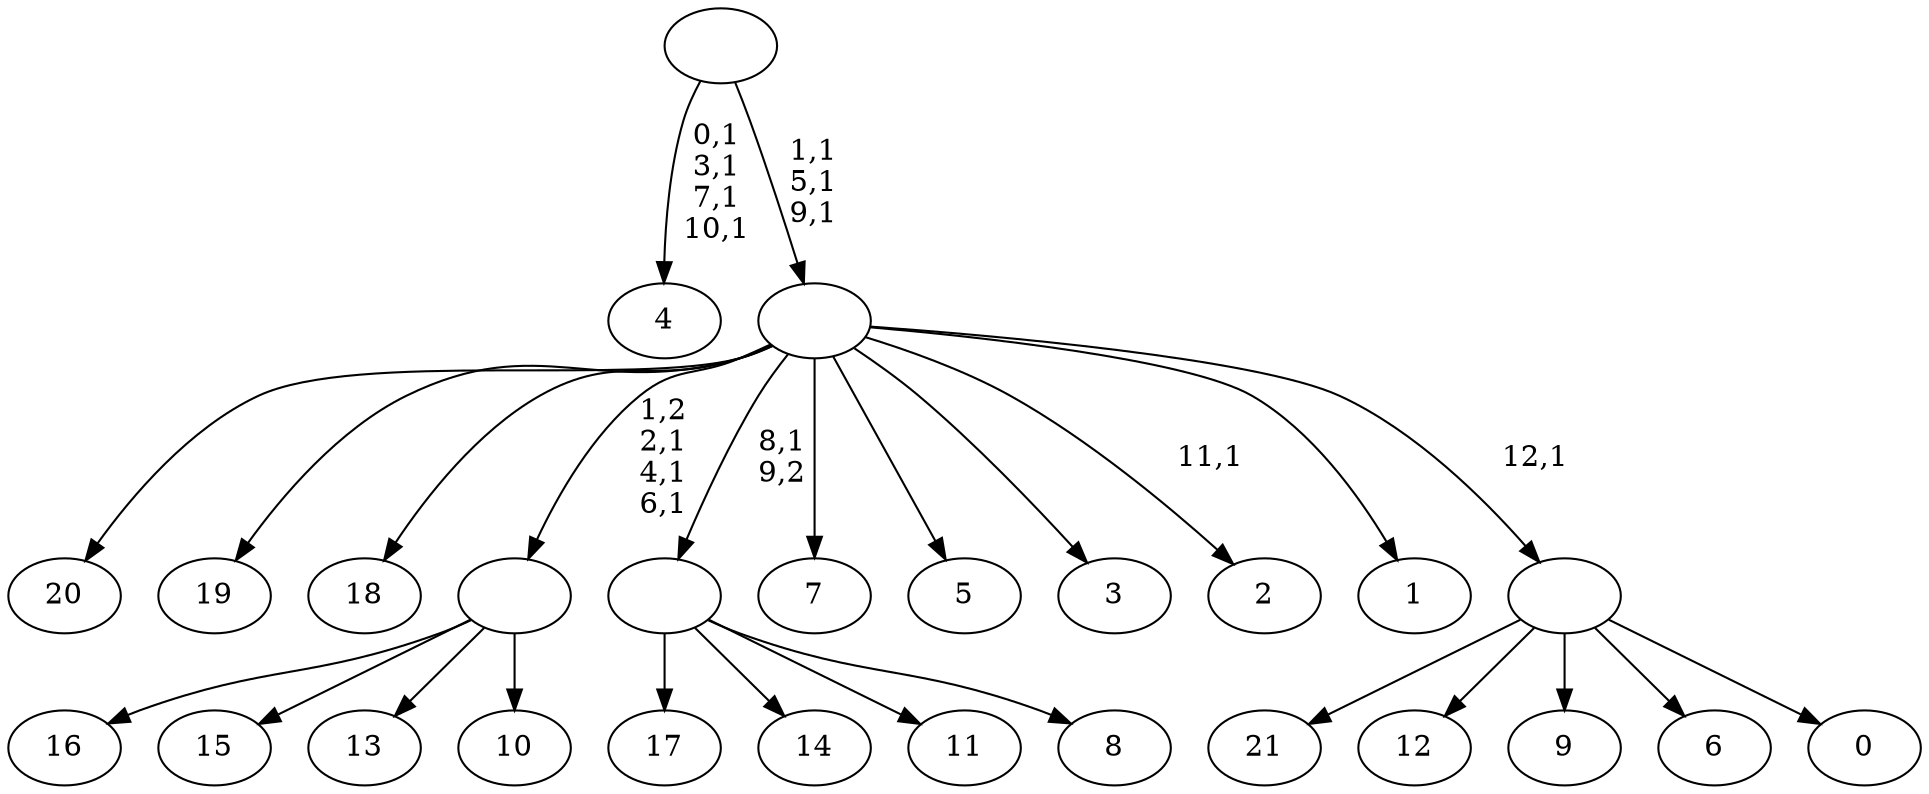 digraph T {
	35 [label="21"]
	34 [label="20"]
	33 [label="19"]
	32 [label="18"]
	31 [label="17"]
	30 [label="16"]
	29 [label="15"]
	28 [label="14"]
	27 [label="13"]
	26 [label="12"]
	25 [label="11"]
	24 [label="10"]
	23 [label=""]
	20 [label="9"]
	19 [label="8"]
	18 [label=""]
	17 [label="7"]
	16 [label="6"]
	15 [label="5"]
	14 [label="4"]
	9 [label="3"]
	8 [label="2"]
	6 [label="1"]
	5 [label="0"]
	4 [label=""]
	3 [label=""]
	0 [label=""]
	23 -> 30 [label=""]
	23 -> 29 [label=""]
	23 -> 27 [label=""]
	23 -> 24 [label=""]
	18 -> 31 [label=""]
	18 -> 28 [label=""]
	18 -> 25 [label=""]
	18 -> 19 [label=""]
	4 -> 35 [label=""]
	4 -> 26 [label=""]
	4 -> 20 [label=""]
	4 -> 16 [label=""]
	4 -> 5 [label=""]
	3 -> 8 [label="11,1"]
	3 -> 23 [label="1,2\n2,1\n4,1\n6,1"]
	3 -> 34 [label=""]
	3 -> 33 [label=""]
	3 -> 32 [label=""]
	3 -> 18 [label="8,1\n9,2"]
	3 -> 17 [label=""]
	3 -> 15 [label=""]
	3 -> 9 [label=""]
	3 -> 6 [label=""]
	3 -> 4 [label="12,1"]
	0 -> 3 [label="1,1\n5,1\n9,1"]
	0 -> 14 [label="0,1\n3,1\n7,1\n10,1"]
}
